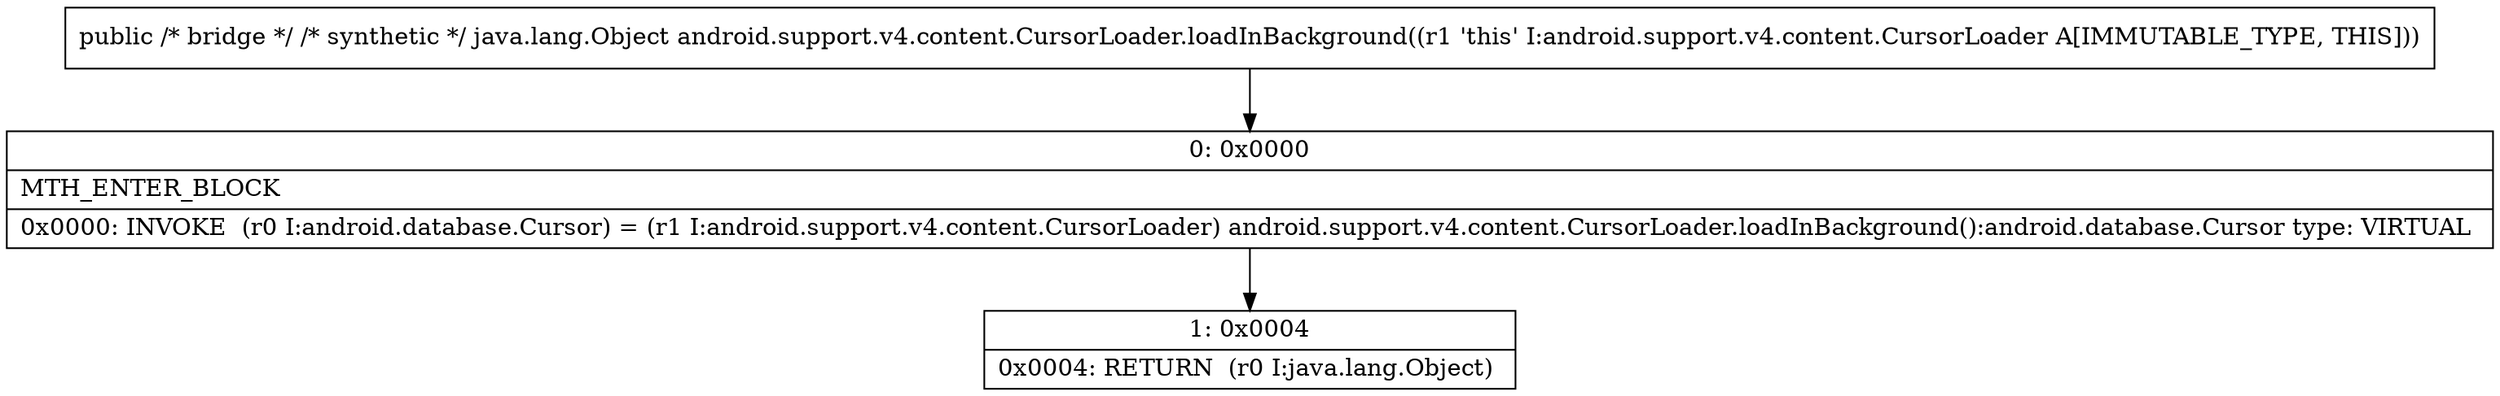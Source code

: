 digraph "CFG forandroid.support.v4.content.CursorLoader.loadInBackground()Ljava\/lang\/Object;" {
Node_0 [shape=record,label="{0\:\ 0x0000|MTH_ENTER_BLOCK\l|0x0000: INVOKE  (r0 I:android.database.Cursor) = (r1 I:android.support.v4.content.CursorLoader) android.support.v4.content.CursorLoader.loadInBackground():android.database.Cursor type: VIRTUAL \l}"];
Node_1 [shape=record,label="{1\:\ 0x0004|0x0004: RETURN  (r0 I:java.lang.Object) \l}"];
MethodNode[shape=record,label="{public \/* bridge *\/ \/* synthetic *\/ java.lang.Object android.support.v4.content.CursorLoader.loadInBackground((r1 'this' I:android.support.v4.content.CursorLoader A[IMMUTABLE_TYPE, THIS])) }"];
MethodNode -> Node_0;
Node_0 -> Node_1;
}

